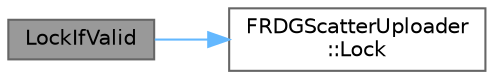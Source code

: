 digraph "LockIfValid"
{
 // INTERACTIVE_SVG=YES
 // LATEX_PDF_SIZE
  bgcolor="transparent";
  edge [fontname=Helvetica,fontsize=10,labelfontname=Helvetica,labelfontsize=10];
  node [fontname=Helvetica,fontsize=10,shape=box,height=0.2,width=0.4];
  rankdir="LR";
  Node1 [id="Node000001",label="LockIfValid",height=0.2,width=0.4,color="gray40", fillcolor="grey60", style="filled", fontcolor="black",tooltip=" "];
  Node1 -> Node2 [id="edge1_Node000001_Node000002",color="steelblue1",style="solid",tooltip=" "];
  Node2 [id="Node000002",label="FRDGScatterUploader\l::Lock",height=0.2,width=0.4,color="grey40", fillcolor="white", style="filled",URL="$d9/daf/classFRDGScatterUploader.html#a8ee6cf960503dfd4536b22a7d1df0491",tooltip=" "];
}
